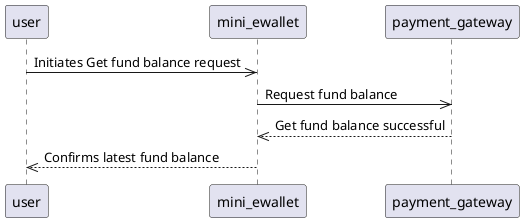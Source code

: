 @startuml
  participant user
  participant mini_ewallet
  participant payment_gateway

  user->>mini_ewallet: Initiates Get fund balance request 
  mini_ewallet->>payment_gateway: Request fund balance
  payment_gateway-->>mini_ewallet: Get fund balance successful
  mini_ewallet-->>user: Confirms latest fund balance
@enduml